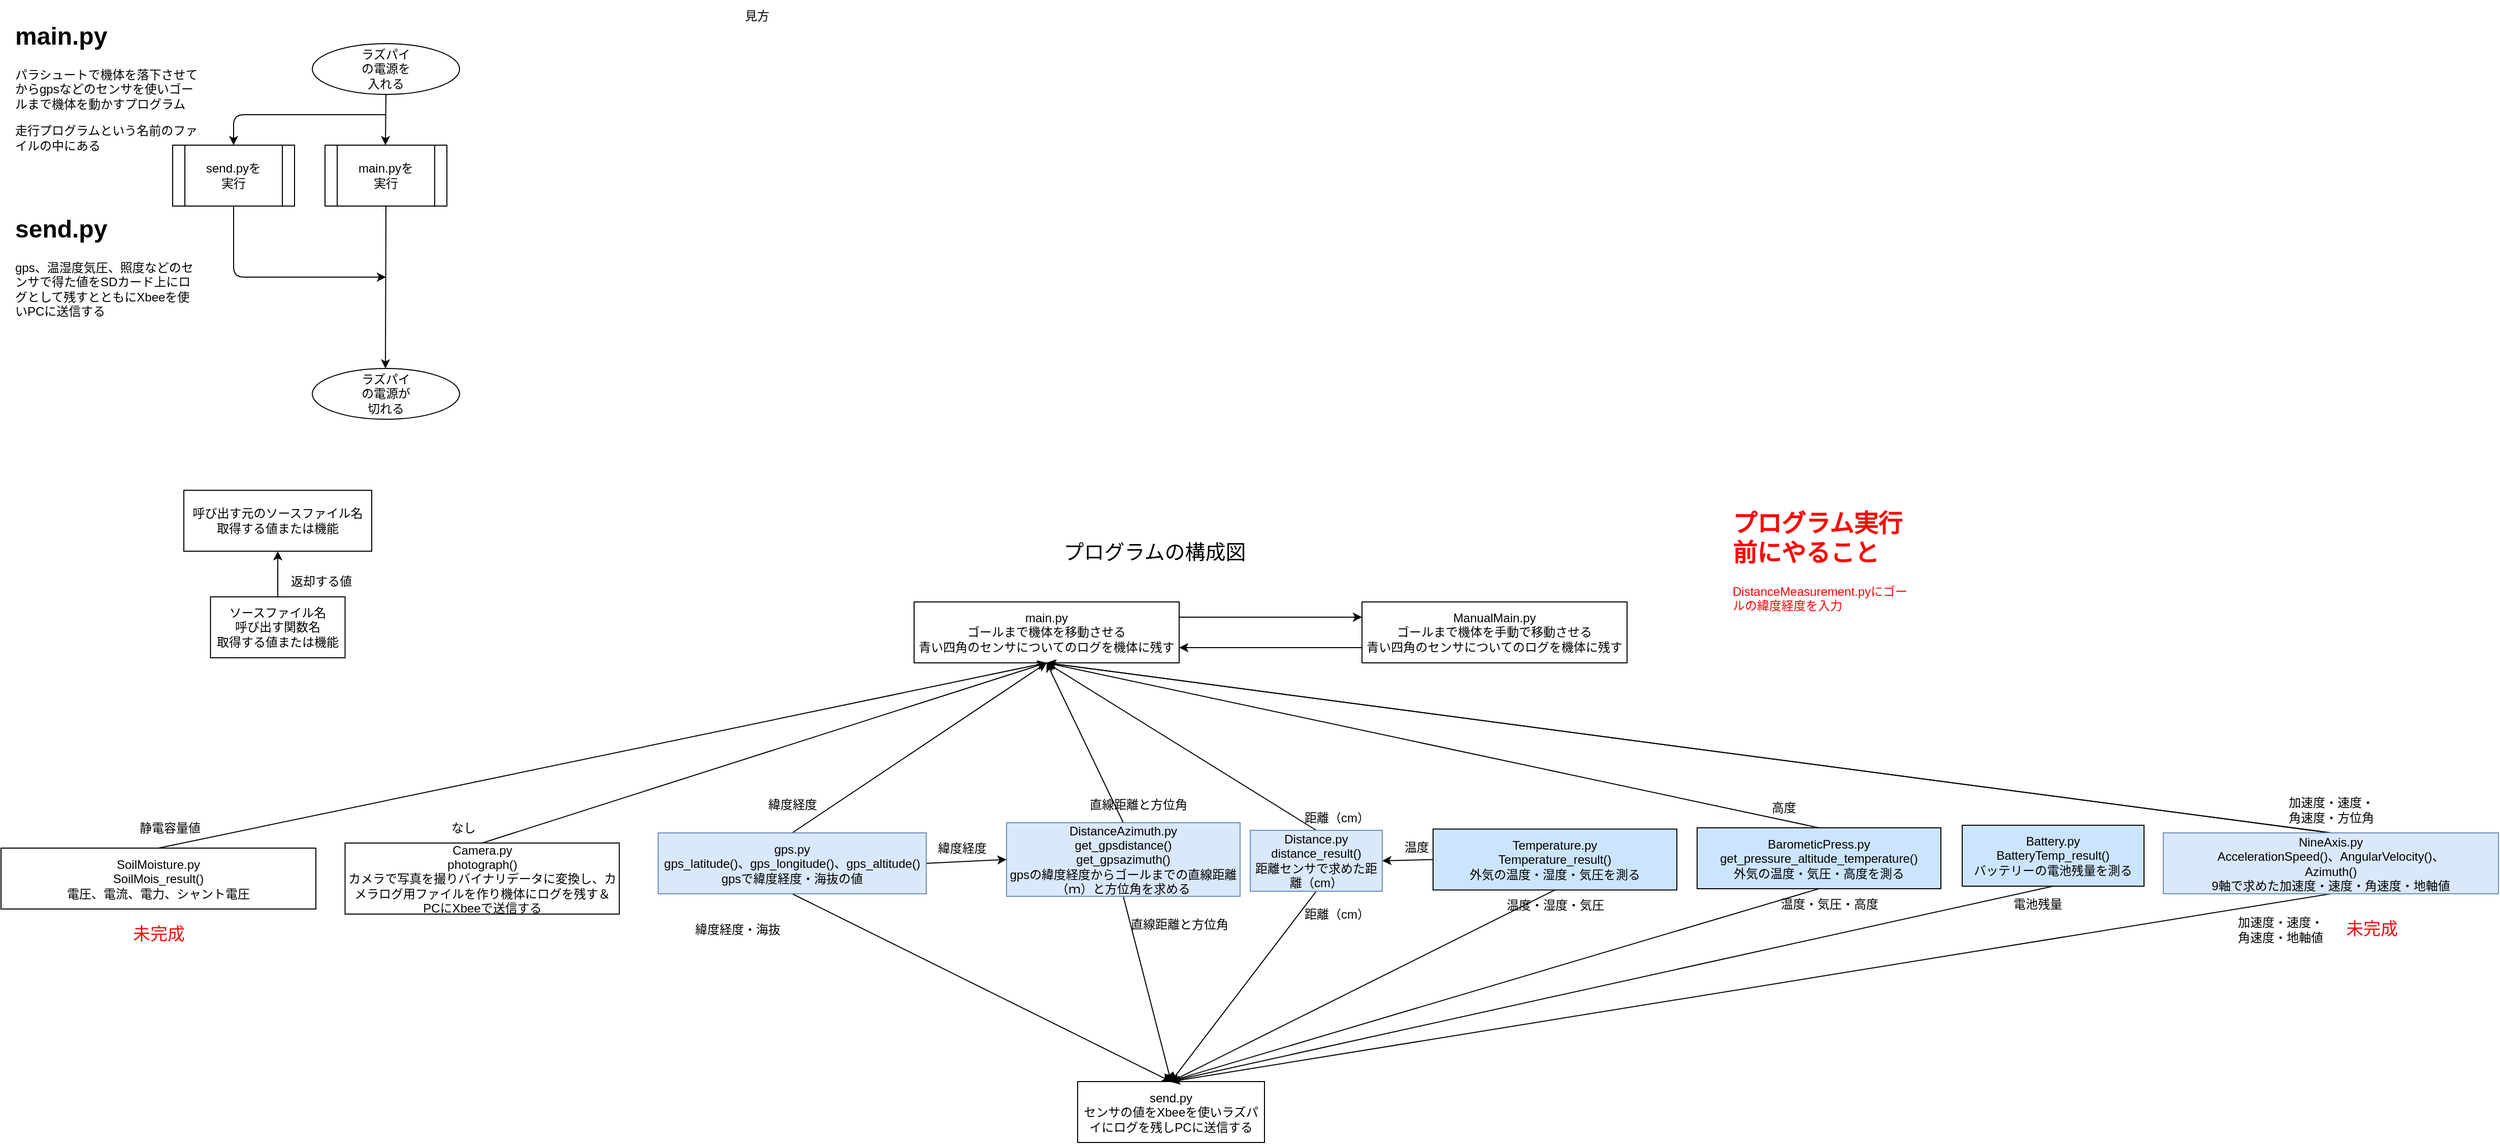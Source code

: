 <mxfile>
    <diagram id="p9Xo1t0a47FILJVNUjI1" name="ページ1">
        <mxGraphModel dx="2912" dy="1158" grid="1" gridSize="10" guides="1" tooltips="1" connect="1" arrows="1" fold="1" page="1" pageScale="1" pageWidth="827" pageHeight="1169" math="0" shadow="0">
            <root>
                <mxCell id="0"/>
                <mxCell id="1" parent="0"/>
                <mxCell id="2" value="" style="ellipse;whiteSpace=wrap;html=1;" parent="1" vertex="1">
                    <mxGeometry x="317.5" y="50" width="145" height="50" as="geometry"/>
                </mxCell>
                <mxCell id="3" value="ラズパイの電源を入れる" style="text;html=1;strokeColor=none;fillColor=none;align=center;verticalAlign=middle;whiteSpace=wrap;rounded=0;" parent="1" vertex="1">
                    <mxGeometry x="360" y="60" width="60" height="30" as="geometry"/>
                </mxCell>
                <mxCell id="4" value="" style="shape=process;whiteSpace=wrap;html=1;backgroundOutline=1;" parent="1" vertex="1">
                    <mxGeometry x="330" y="150" width="120" height="60" as="geometry"/>
                </mxCell>
                <mxCell id="18" style="edgeStyle=none;html=1;exitX=0.5;exitY=1;exitDx=0;exitDy=0;" parent="1" source="6" edge="1">
                    <mxGeometry relative="1" as="geometry">
                        <mxPoint x="390" y="280" as="targetPoint"/>
                        <Array as="points">
                            <mxPoint x="240" y="280"/>
                        </Array>
                    </mxGeometry>
                </mxCell>
                <mxCell id="6" value="" style="shape=process;whiteSpace=wrap;html=1;backgroundOutline=1;" parent="1" vertex="1">
                    <mxGeometry x="180" y="150" width="120" height="60" as="geometry"/>
                </mxCell>
                <mxCell id="8" value="main.pyを実行" style="text;html=1;strokeColor=none;fillColor=none;align=center;verticalAlign=middle;whiteSpace=wrap;rounded=0;" parent="1" vertex="1">
                    <mxGeometry x="360" y="165" width="60" height="30" as="geometry"/>
                </mxCell>
                <mxCell id="9" value="&lt;h1&gt;main.py&lt;/h1&gt;&lt;p&gt;パラシュートで機体を落下させてからgpsなどのセンサを使いゴールまで機体を動かすプログラム&lt;/p&gt;&lt;p&gt;走行プログラムという名前のファイルの中にある&lt;/p&gt;" style="text;html=1;strokeColor=none;fillColor=none;spacing=5;spacingTop=-20;whiteSpace=wrap;overflow=hidden;rounded=0;" parent="1" vertex="1">
                    <mxGeometry x="20" y="22.5" width="190" height="150" as="geometry"/>
                </mxCell>
                <mxCell id="10" value="send.pyを実行" style="text;html=1;strokeColor=none;fillColor=none;align=center;verticalAlign=middle;whiteSpace=wrap;rounded=0;" parent="1" vertex="1">
                    <mxGeometry x="210" y="165" width="60" height="30" as="geometry"/>
                </mxCell>
                <mxCell id="11" value="" style="endArrow=classic;html=1;" parent="1" edge="1">
                    <mxGeometry width="50" height="50" relative="1" as="geometry">
                        <mxPoint x="390" y="100" as="sourcePoint"/>
                        <mxPoint x="389.5" y="150" as="targetPoint"/>
                    </mxGeometry>
                </mxCell>
                <mxCell id="13" value="" style="ellipse;whiteSpace=wrap;html=1;" parent="1" vertex="1">
                    <mxGeometry x="317.5" y="370" width="145" height="50" as="geometry"/>
                </mxCell>
                <mxCell id="14" value="ラズパイの電源が切れる" style="text;html=1;strokeColor=none;fillColor=none;align=center;verticalAlign=middle;whiteSpace=wrap;rounded=0;" parent="1" vertex="1">
                    <mxGeometry x="360" y="380" width="60" height="30" as="geometry"/>
                </mxCell>
                <mxCell id="15" value="" style="endArrow=classic;html=1;exitX=0.5;exitY=1;exitDx=0;exitDy=0;" parent="1" source="4" edge="1">
                    <mxGeometry width="50" height="50" relative="1" as="geometry">
                        <mxPoint x="390" y="320" as="sourcePoint"/>
                        <mxPoint x="389.5" y="370" as="targetPoint"/>
                    </mxGeometry>
                </mxCell>
                <mxCell id="16" value="&lt;h1&gt;send.py&lt;/h1&gt;&lt;p&gt;gps、温湿度気圧、照度などのセンサで得た値をSDカード上にログとして残すとともにXbeeを使いPCに送信する&lt;/p&gt;" style="text;html=1;strokeColor=none;fillColor=none;spacing=5;spacingTop=-20;whiteSpace=wrap;overflow=hidden;rounded=0;" parent="1" vertex="1">
                    <mxGeometry x="20" y="212.5" width="190" height="120" as="geometry"/>
                </mxCell>
                <mxCell id="17" value="" style="endArrow=classic;html=1;entryX=0.5;entryY=0;entryDx=0;entryDy=0;" parent="1" target="6" edge="1">
                    <mxGeometry width="50" height="50" relative="1" as="geometry">
                        <mxPoint x="390" y="120" as="sourcePoint"/>
                        <mxPoint x="440" y="370" as="targetPoint"/>
                        <Array as="points">
                            <mxPoint x="240" y="120"/>
                        </Array>
                    </mxGeometry>
                </mxCell>
                <mxCell id="100" style="edgeStyle=none;html=1;exitX=1;exitY=0.25;exitDx=0;exitDy=0;entryX=0;entryY=0.25;entryDx=0;entryDy=0;" parent="1" source="19" target="99" edge="1">
                    <mxGeometry relative="1" as="geometry"/>
                </mxCell>
                <mxCell id="19" value="main.py&lt;br&gt;ゴールまで機体を移動させる&lt;br&gt;青い四角のセンサについてのログを機体に残す" style="rounded=0;whiteSpace=wrap;html=1;" parent="1" vertex="1">
                    <mxGeometry x="910" y="600" width="261" height="60" as="geometry"/>
                </mxCell>
                <mxCell id="20" value="&lt;font style=&quot;font-size: 20px;&quot;&gt;プログラムの構成図&lt;/font&gt;" style="text;html=1;strokeColor=none;fillColor=none;align=center;verticalAlign=middle;whiteSpace=wrap;rounded=0;" parent="1" vertex="1">
                    <mxGeometry x="1032" y="535" width="230" height="30" as="geometry"/>
                </mxCell>
                <mxCell id="21" value="send.py&lt;br&gt;センサの値をXbeeを使いラズパイにログを残しPCに送信する" style="rounded=0;whiteSpace=wrap;html=1;" parent="1" vertex="1">
                    <mxGeometry x="1071" y="1072.5" width="184" height="60" as="geometry"/>
                </mxCell>
                <mxCell id="25" style="edgeStyle=none;html=1;exitX=0.5;exitY=0;exitDx=0;exitDy=0;entryX=0.5;entryY=1;entryDx=0;entryDy=0;" parent="1" source="23" target="19" edge="1">
                    <mxGeometry relative="1" as="geometry"/>
                </mxCell>
                <mxCell id="49" style="edgeStyle=none;html=1;entryX=0.5;entryY=0;entryDx=0;entryDy=0;fontSize=12;exitX=0.5;exitY=1;exitDx=0;exitDy=0;startArrow=none;" parent="1" source="23" target="21" edge="1">
                    <mxGeometry relative="1" as="geometry">
                        <mxPoint x="951" y="932.5" as="sourcePoint"/>
                    </mxGeometry>
                </mxCell>
                <mxCell id="23" value="DistanceAzimuth.py&lt;br&gt;get_gpsdistance()&lt;br&gt;get_gpsazimuth()&lt;br&gt;gpsの緯度経度からゴールまでの直線距離（ｍ）と方位角を求める" style="rounded=0;whiteSpace=wrap;html=1;fillColor=#dae8fc;strokeColor=#6c8ebf;" parent="1" vertex="1">
                    <mxGeometry x="1001" y="817.5" width="230" height="72.5" as="geometry"/>
                </mxCell>
                <mxCell id="84" style="edgeStyle=none;html=1;exitX=0.5;exitY=0;exitDx=0;exitDy=0;entryX=0.5;entryY=1;entryDx=0;entryDy=0;fontSize=17;fontColor=#ed0c0c;" parent="1" source="24" target="19" edge="1">
                    <mxGeometry relative="1" as="geometry"/>
                </mxCell>
                <mxCell id="98" style="edgeStyle=none;html=1;exitX=0.5;exitY=1;exitDx=0;exitDy=0;entryX=0.5;entryY=0;entryDx=0;entryDy=0;" parent="1" source="24" target="21" edge="1">
                    <mxGeometry relative="1" as="geometry"/>
                </mxCell>
                <mxCell id="110" style="edgeStyle=none;html=1;exitX=1;exitY=0.5;exitDx=0;exitDy=0;entryX=0;entryY=0.5;entryDx=0;entryDy=0;" parent="1" source="24" target="23" edge="1">
                    <mxGeometry relative="1" as="geometry"/>
                </mxCell>
                <mxCell id="24" value="gps.py&lt;br&gt;&lt;span style=&quot;border-color: var(--border-color); background-color: initial;&quot;&gt;gps_latitude()、g&lt;/span&gt;&lt;span style=&quot;border-color: var(--border-color); background-color: initial;&quot;&gt;ps_longitude()、&lt;/span&gt;&lt;span style=&quot;border-color: var(--border-color); background-color: initial;&quot;&gt;gps_altitude()&lt;/span&gt;&lt;br&gt;gpsで緯度経度・海抜の値" style="rounded=0;whiteSpace=wrap;html=1;fillColor=#dae8fc;strokeColor=#6c8ebf;" parent="1" vertex="1">
                    <mxGeometry x="658" y="827.5" width="264" height="60" as="geometry"/>
                </mxCell>
                <mxCell id="28" value="直線距離と方位角" style="text;html=1;strokeColor=none;fillColor=none;align=center;verticalAlign=middle;whiteSpace=wrap;rounded=0;" parent="1" vertex="1">
                    <mxGeometry x="1081" y="785" width="100" height="30" as="geometry"/>
                </mxCell>
                <mxCell id="29" value="緯度経度" style="text;html=1;align=center;verticalAlign=middle;resizable=0;points=[];autosize=1;strokeColor=none;fillColor=none;" parent="1" vertex="1">
                    <mxGeometry x="755" y="785" width="70" height="30" as="geometry"/>
                </mxCell>
                <mxCell id="30" value="緯度経度・海抜" style="text;html=1;align=center;verticalAlign=middle;resizable=0;points=[];autosize=1;strokeColor=none;fillColor=none;" parent="1" vertex="1">
                    <mxGeometry x="681" y="907.5" width="110" height="30" as="geometry"/>
                </mxCell>
                <mxCell id="32" style="edgeStyle=none;html=1;exitX=0.5;exitY=0;exitDx=0;exitDy=0;entryX=0.5;entryY=1;entryDx=0;entryDy=0;" parent="1" source="31" target="19" edge="1">
                    <mxGeometry relative="1" as="geometry"/>
                </mxCell>
                <mxCell id="50" style="edgeStyle=none;html=1;exitX=0.5;exitY=1;exitDx=0;exitDy=0;entryX=0.5;entryY=0;entryDx=0;entryDy=0;fontSize=12;" parent="1" source="31" target="21" edge="1">
                    <mxGeometry relative="1" as="geometry"/>
                </mxCell>
                <mxCell id="31" value="Distance.py&lt;br&gt;distance_result()&lt;br&gt;距離センサで求めた距離（cm）" style="rounded=0;whiteSpace=wrap;html=1;fillColor=#dae8fc;strokeColor=#6c8ebf;" parent="1" vertex="1">
                    <mxGeometry x="1241" y="825" width="130" height="60" as="geometry"/>
                </mxCell>
                <mxCell id="36" value="直線距離と方位角" style="text;html=1;align=center;verticalAlign=middle;resizable=0;points=[];autosize=1;strokeColor=none;fillColor=none;" parent="1" vertex="1">
                    <mxGeometry x="1111" y="902.5" width="120" height="30" as="geometry"/>
                </mxCell>
                <mxCell id="38" style="edgeStyle=none;html=1;exitX=0.5;exitY=0;exitDx=0;exitDy=0;entryX=0.5;entryY=1;entryDx=0;entryDy=0;" parent="1" source="37" target="19" edge="1">
                    <mxGeometry relative="1" as="geometry"/>
                </mxCell>
                <mxCell id="52" style="edgeStyle=none;html=1;exitX=0.5;exitY=1;exitDx=0;exitDy=0;entryX=0.5;entryY=0;entryDx=0;entryDy=0;fontSize=12;" parent="1" source="37" target="21" edge="1">
                    <mxGeometry relative="1" as="geometry"/>
                </mxCell>
                <mxCell id="39" value="距離（cm）" style="text;html=1;align=center;verticalAlign=middle;resizable=0;points=[];autosize=1;strokeColor=none;fillColor=none;" parent="1" vertex="1">
                    <mxGeometry x="1281" y="797.5" width="90" height="30" as="geometry"/>
                </mxCell>
                <mxCell id="40" value="加速度・速度・&lt;br&gt;角速度・方位角" style="text;html=1;align=center;verticalAlign=middle;resizable=0;points=[];autosize=1;strokeColor=none;fillColor=none;" parent="1" vertex="1">
                    <mxGeometry x="2250" y="785" width="110" height="40" as="geometry"/>
                </mxCell>
                <mxCell id="45" style="edgeStyle=none;html=1;exitX=0.5;exitY=0;exitDx=0;exitDy=0;entryX=0.5;entryY=1;entryDx=0;entryDy=0;fontSize=20;startArrow=none;" parent="1" source="37" target="19" edge="1">
                    <mxGeometry relative="1" as="geometry"/>
                </mxCell>
                <mxCell id="61" style="edgeStyle=none;html=1;exitX=0.5;exitY=0;exitDx=0;exitDy=0;entryX=0.5;entryY=1;entryDx=0;entryDy=0;fontSize=12;" parent="1" source="42" target="59" edge="1">
                    <mxGeometry relative="1" as="geometry"/>
                </mxCell>
                <mxCell id="42" value="ソースファイル名&lt;br&gt;呼び出す関数名&lt;br&gt;取得する値または機能" style="rounded=0;whiteSpace=wrap;html=1;" parent="1" vertex="1">
                    <mxGeometry x="217.25" y="595" width="132.5" height="60" as="geometry"/>
                </mxCell>
                <mxCell id="44" value="返却する値" style="text;html=1;align=center;verticalAlign=middle;resizable=0;points=[];autosize=1;strokeColor=none;fillColor=none;" parent="1" vertex="1">
                    <mxGeometry x="286" y="565" width="80" height="30" as="geometry"/>
                </mxCell>
                <mxCell id="51" value="距離（cm）" style="text;html=1;align=center;verticalAlign=middle;resizable=0;points=[];autosize=1;strokeColor=none;fillColor=none;" parent="1" vertex="1">
                    <mxGeometry x="1281" y="892.5" width="90" height="30" as="geometry"/>
                </mxCell>
                <mxCell id="53" value="加速度・速度・&lt;br&gt;角速度・地軸値" style="text;html=1;align=center;verticalAlign=middle;resizable=0;points=[];autosize=1;strokeColor=none;fillColor=none;" parent="1" vertex="1">
                    <mxGeometry x="2200" y="902.5" width="110" height="40" as="geometry"/>
                </mxCell>
                <mxCell id="57" style="edgeStyle=none;html=1;exitX=0.5;exitY=0;exitDx=0;exitDy=0;entryX=0.5;entryY=1;entryDx=0;entryDy=0;fontSize=12;" parent="1" source="56" target="19" edge="1">
                    <mxGeometry relative="1" as="geometry"/>
                </mxCell>
                <mxCell id="56" value="Camera.py&lt;br&gt;photograph()&lt;br&gt;カメラで写真を撮りバイナリデータに変換し、カメラログ用ファイルを作り機体にログを残す＆PCにXbeeで送信する" style="rounded=0;whiteSpace=wrap;html=1;fontSize=12;" parent="1" vertex="1">
                    <mxGeometry x="349.75" y="837.5" width="270" height="70" as="geometry"/>
                </mxCell>
                <mxCell id="59" value="呼び出す元のソースファイル名&lt;br&gt;取得する値または機能" style="rounded=0;whiteSpace=wrap;html=1;fontSize=12;" parent="1" vertex="1">
                    <mxGeometry x="191" y="490" width="185" height="60" as="geometry"/>
                </mxCell>
                <mxCell id="60" value="見方&lt;br&gt;" style="text;html=1;align=center;verticalAlign=middle;resizable=0;points=[];autosize=1;strokeColor=none;fillColor=none;fontSize=12;" parent="1" vertex="1">
                    <mxGeometry x="730" y="7.5" width="50" height="30" as="geometry"/>
                </mxCell>
                <mxCell id="62" value="なし" style="text;html=1;align=center;verticalAlign=middle;resizable=0;points=[];autosize=1;strokeColor=none;fillColor=none;fontSize=12;" parent="1" vertex="1">
                    <mxGeometry x="441" y="807.5" width="50" height="30" as="geometry"/>
                </mxCell>
                <mxCell id="64" style="edgeStyle=none;html=1;exitX=0.5;exitY=1;exitDx=0;exitDy=0;entryX=0.5;entryY=0;entryDx=0;entryDy=0;fontSize=12;" parent="1" source="63" target="21" edge="1">
                    <mxGeometry relative="1" as="geometry"/>
                </mxCell>
                <mxCell id="103" style="edgeStyle=none;html=1;exitX=0.5;exitY=0;exitDx=0;exitDy=0;entryX=0.5;entryY=1;entryDx=0;entryDy=0;" parent="1" source="118" target="19" edge="1">
                    <mxGeometry relative="1" as="geometry"/>
                </mxCell>
                <mxCell id="106" style="edgeStyle=none;html=1;exitX=0;exitY=0.5;exitDx=0;exitDy=0;entryX=1;entryY=0.5;entryDx=0;entryDy=0;" parent="1" source="63" target="31" edge="1">
                    <mxGeometry relative="1" as="geometry"/>
                </mxCell>
                <mxCell id="63" value="Temperature.py&lt;br style=&quot;border-color: var(--border-color);&quot;&gt;Temperature_result()&lt;br style=&quot;border-color: var(--border-color);&quot;&gt;外気の温度・湿度・気圧を測る" style="rounded=0;whiteSpace=wrap;html=1;fontSize=12;fillColor=#CCE5FF;" parent="1" vertex="1">
                    <mxGeometry x="1421" y="823.75" width="240" height="60" as="geometry"/>
                </mxCell>
                <mxCell id="65" value="温度・気圧・高度" style="text;html=1;align=center;verticalAlign=middle;resizable=0;points=[];autosize=1;strokeColor=none;fillColor=none;fontSize=12;" parent="1" vertex="1">
                    <mxGeometry x="1751" y="882.5" width="120" height="30" as="geometry"/>
                </mxCell>
                <mxCell id="70" style="edgeStyle=none;html=1;exitX=0.5;exitY=0;exitDx=0;exitDy=0;entryX=0.5;entryY=1;entryDx=0;entryDy=0;fontSize=12;" parent="1" source="69" target="19" edge="1">
                    <mxGeometry relative="1" as="geometry"/>
                </mxCell>
                <mxCell id="69" value="SoilMoisture.py&lt;br&gt;SoilMois_result()&lt;br&gt;&lt;span style=&quot;&quot;&gt;電圧、電流、電力、シャント電圧&lt;/span&gt;" style="rounded=0;whiteSpace=wrap;html=1;fontSize=12;" parent="1" vertex="1">
                    <mxGeometry x="11" y="842.5" width="310" height="60" as="geometry"/>
                </mxCell>
                <mxCell id="71" value="静電容量値" style="text;html=1;align=center;verticalAlign=middle;resizable=0;points=[];autosize=1;strokeColor=none;fillColor=none;fontSize=12;" parent="1" vertex="1">
                    <mxGeometry x="137.25" y="807.5" width="80" height="30" as="geometry"/>
                </mxCell>
                <mxCell id="78" value="&lt;font style=&quot;font-size: 17px;&quot; color=&quot;#ed0c0c&quot;&gt;未完成&lt;/font&gt;" style="text;html=1;align=center;verticalAlign=middle;resizable=0;points=[];autosize=1;strokeColor=none;fillColor=none;fontSize=12;" parent="1" vertex="1">
                    <mxGeometry x="2310" y="907.5" width="70" height="30" as="geometry"/>
                </mxCell>
                <mxCell id="83" value="&lt;h1 style=&quot;border-color: var(--border-color);&quot;&gt;プログラム実行前にやること&lt;/h1&gt;&lt;div&gt;DistanceMeasurement.pyにゴールの緯度経度を入力&lt;/div&gt;&lt;p&gt;&lt;br&gt;&lt;/p&gt;" style="text;html=1;strokeColor=none;fillColor=none;spacing=5;spacingTop=-20;whiteSpace=wrap;overflow=hidden;rounded=0;fontColor=#fb0404;" parent="1" vertex="1">
                    <mxGeometry x="1711" y="502.5" width="190" height="120" as="geometry"/>
                </mxCell>
                <mxCell id="85" value="緯度経度" style="text;html=1;align=center;verticalAlign=middle;resizable=0;points=[];autosize=1;strokeColor=none;fillColor=none;" parent="1" vertex="1">
                    <mxGeometry x="922" y="827.5" width="70" height="30" as="geometry"/>
                </mxCell>
                <mxCell id="37" value="NineAxis.py&lt;br&gt;&lt;span style=&quot;border-color: var(--border-color); background-color: initial;&quot;&gt;AccelerationSpeed()、&lt;/span&gt;&lt;span style=&quot;border-color: var(--border-color); background-color: initial;&quot;&gt;AngularVelocity()、&lt;/span&gt;&lt;span style=&quot;border-color: var(--border-color); background-color: initial;&quot;&gt;&lt;br style=&quot;border-color: var(--border-color);&quot;&gt;&lt;/span&gt;&lt;span style=&quot;border-color: var(--border-color); background-color: initial;&quot;&gt;Azimuth()&lt;/span&gt;&lt;br&gt;9軸で求めた加速度・速度・角速度・地軸値" style="rounded=0;whiteSpace=wrap;html=1;fillColor=#dae8fc;strokeColor=#6c8ebf;" parent="1" vertex="1">
                    <mxGeometry x="2140" y="827.5" width="330" height="60" as="geometry"/>
                </mxCell>
                <mxCell id="101" style="edgeStyle=none;html=1;exitX=0;exitY=0.75;exitDx=0;exitDy=0;entryX=1;entryY=0.75;entryDx=0;entryDy=0;" parent="1" source="99" target="19" edge="1">
                    <mxGeometry relative="1" as="geometry"/>
                </mxCell>
                <mxCell id="99" value="ManualMain.py&lt;br&gt;ゴールまで機体を手動で移動させる&lt;br&gt;青い四角のセンサについてのログを機体に残す" style="rounded=0;whiteSpace=wrap;html=1;" parent="1" vertex="1">
                    <mxGeometry x="1351" y="600" width="261" height="60" as="geometry"/>
                </mxCell>
                <mxCell id="107" value="&lt;span style=&quot;color: rgb(0, 0, 0); font-family: Helvetica; font-size: 12px; font-style: normal; font-variant-ligatures: normal; font-variant-caps: normal; font-weight: 400; letter-spacing: normal; orphans: 2; text-align: center; text-indent: 0px; text-transform: none; widows: 2; word-spacing: 0px; -webkit-text-stroke-width: 0px; background-color: rgb(251, 251, 251); text-decoration-thickness: initial; text-decoration-style: initial; text-decoration-color: initial; float: none; display: inline !important;&quot;&gt;温度&lt;/span&gt;" style="text;whiteSpace=wrap;html=1;" parent="1" vertex="1">
                    <mxGeometry x="1391" y="827.5" width="60" height="40" as="geometry"/>
                </mxCell>
                <mxCell id="112" style="edgeStyle=none;html=1;exitX=0.5;exitY=1;exitDx=0;exitDy=0;" parent="1" source="111" edge="1">
                    <mxGeometry relative="1" as="geometry">
                        <mxPoint x="1161" y="1072.5" as="targetPoint"/>
                    </mxGeometry>
                </mxCell>
                <mxCell id="111" value="Battery.py&lt;br&gt;BatteryTemp_result()&lt;br&gt;バッテリーの電池残量を測る" style="rounded=0;whiteSpace=wrap;html=1;fontSize=12;fillColor=#CCE5FF;" parent="1" vertex="1">
                    <mxGeometry x="1942" y="820" width="179" height="60" as="geometry"/>
                </mxCell>
                <mxCell id="114" value="高度" style="text;html=1;align=center;verticalAlign=middle;resizable=0;points=[];autosize=1;strokeColor=none;fillColor=none;" vertex="1" parent="1">
                    <mxGeometry x="1741" y="787.5" width="50" height="30" as="geometry"/>
                </mxCell>
                <mxCell id="116" value="電池残量" style="text;html=1;align=center;verticalAlign=middle;resizable=0;points=[];autosize=1;strokeColor=none;fillColor=none;" vertex="1" parent="1">
                    <mxGeometry x="1981" y="882.5" width="70" height="30" as="geometry"/>
                </mxCell>
                <mxCell id="117" value="&lt;font style=&quot;font-size: 17px;&quot; color=&quot;#ed0c0c&quot;&gt;未完成&lt;/font&gt;" style="text;html=1;align=center;verticalAlign=middle;resizable=0;points=[];autosize=1;strokeColor=none;fillColor=none;fontSize=12;" vertex="1" parent="1">
                    <mxGeometry x="131" y="912.5" width="70" height="30" as="geometry"/>
                </mxCell>
                <mxCell id="119" style="edgeStyle=none;html=1;exitX=0.5;exitY=1;exitDx=0;exitDy=0;" edge="1" parent="1" source="118">
                    <mxGeometry relative="1" as="geometry">
                        <mxPoint x="1161" y="1072.5" as="targetPoint"/>
                    </mxGeometry>
                </mxCell>
                <mxCell id="118" value="BarometicPress.py&lt;br style=&quot;border-color: var(--border-color);&quot;&gt;get_pressure_altitude_temperature()&lt;br style=&quot;border-color: var(--border-color);&quot;&gt;外気の温度・気圧・高度を測る" style="rounded=0;whiteSpace=wrap;html=1;fontSize=12;fillColor=#CCE5FF;" vertex="1" parent="1">
                    <mxGeometry x="1681" y="822.5" width="240" height="60" as="geometry"/>
                </mxCell>
                <mxCell id="120" value="温度・湿度・気圧" style="text;html=1;align=center;verticalAlign=middle;resizable=0;points=[];autosize=1;strokeColor=none;fillColor=none;fontSize=12;" vertex="1" parent="1">
                    <mxGeometry x="1481" y="883.75" width="120" height="30" as="geometry"/>
                </mxCell>
            </root>
        </mxGraphModel>
    </diagram>
</mxfile>